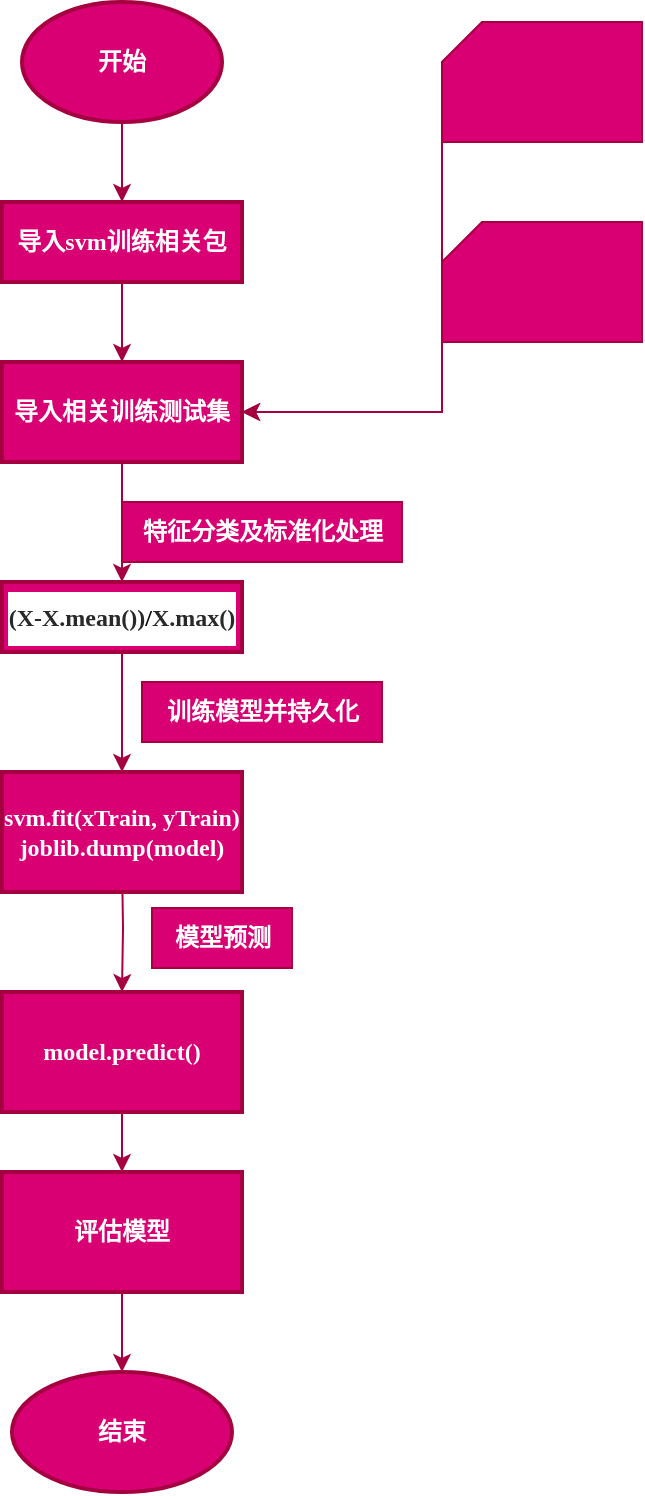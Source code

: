 <mxfile version="21.3.7" type="github">
  <diagram id="C5RBs43oDa-KdzZeNtuy" name="Page-1">
    <mxGraphModel dx="910" dy="547" grid="1" gridSize="10" guides="1" tooltips="1" connect="1" arrows="1" fold="1" page="1" pageScale="1" pageWidth="827" pageHeight="1169" math="0" shadow="0">
      <root>
        <mxCell id="WIyWlLk6GJQsqaUBKTNV-0" />
        <mxCell id="WIyWlLk6GJQsqaUBKTNV-1" parent="WIyWlLk6GJQsqaUBKTNV-0" />
        <mxCell id="Fd6dRY1V7zR3x4quJQAK-2" value="" style="edgeStyle=orthogonalEdgeStyle;rounded=0;orthogonalLoop=1;jettySize=auto;html=1;fillColor=#d80073;strokeColor=#A50040;verticalAlign=middle;fontStyle=1;fontFamily=Times New Roman;" parent="WIyWlLk6GJQsqaUBKTNV-1" source="Fd6dRY1V7zR3x4quJQAK-0" target="Fd6dRY1V7zR3x4quJQAK-1" edge="1">
          <mxGeometry relative="1" as="geometry" />
        </mxCell>
        <mxCell id="Fd6dRY1V7zR3x4quJQAK-0" value="开始" style="strokeWidth=2;html=1;shape=mxgraph.flowchart.start_1;whiteSpace=wrap;align=center;fillColor=#d80073;strokeColor=#A50040;fontColor=#ffffff;verticalAlign=middle;fontStyle=1;fontFamily=Times New Roman;" parent="WIyWlLk6GJQsqaUBKTNV-1" vertex="1">
          <mxGeometry x="330" y="140" width="100" height="60" as="geometry" />
        </mxCell>
        <mxCell id="Fd6dRY1V7zR3x4quJQAK-4" value="" style="edgeStyle=orthogonalEdgeStyle;rounded=0;orthogonalLoop=1;jettySize=auto;html=1;fillColor=#d80073;strokeColor=#A50040;verticalAlign=middle;fontStyle=1;fontFamily=Times New Roman;" parent="WIyWlLk6GJQsqaUBKTNV-1" source="Fd6dRY1V7zR3x4quJQAK-1" target="Fd6dRY1V7zR3x4quJQAK-3" edge="1">
          <mxGeometry relative="1" as="geometry" />
        </mxCell>
        <mxCell id="Fd6dRY1V7zR3x4quJQAK-1" value="导入svm训练相关包" style="whiteSpace=wrap;html=1;strokeWidth=2;fillColor=#d80073;strokeColor=#A50040;fontColor=#ffffff;verticalAlign=middle;fontStyle=1;fontFamily=Times New Roman;" parent="WIyWlLk6GJQsqaUBKTNV-1" vertex="1">
          <mxGeometry x="320" y="240" width="120" height="40" as="geometry" />
        </mxCell>
        <mxCell id="Fd6dRY1V7zR3x4quJQAK-12" value="" style="edgeStyle=orthogonalEdgeStyle;rounded=0;orthogonalLoop=1;jettySize=auto;html=1;fillColor=#d80073;strokeColor=#A50040;verticalAlign=middle;fontStyle=1;fontFamily=Times New Roman;" parent="WIyWlLk6GJQsqaUBKTNV-1" source="Fd6dRY1V7zR3x4quJQAK-3" target="Fd6dRY1V7zR3x4quJQAK-11" edge="1">
          <mxGeometry relative="1" as="geometry" />
        </mxCell>
        <mxCell id="Fd6dRY1V7zR3x4quJQAK-3" value="导入相关训练测试集" style="whiteSpace=wrap;html=1;strokeWidth=2;fillColor=#d80073;strokeColor=#A50040;fontColor=#ffffff;verticalAlign=middle;fontStyle=1;fontFamily=Times New Roman;" parent="WIyWlLk6GJQsqaUBKTNV-1" vertex="1">
          <mxGeometry x="320" y="320" width="120" height="50" as="geometry" />
        </mxCell>
        <mxCell id="Fd6dRY1V7zR3x4quJQAK-9" style="edgeStyle=orthogonalEdgeStyle;rounded=0;orthogonalLoop=1;jettySize=auto;html=1;exitX=0;exitY=1;exitDx=0;exitDy=0;exitPerimeter=0;entryX=1;entryY=0.5;entryDx=0;entryDy=0;fillColor=#d80073;strokeColor=#A50040;verticalAlign=middle;fontStyle=1;fontFamily=Times New Roman;" parent="WIyWlLk6GJQsqaUBKTNV-1" source="Fd6dRY1V7zR3x4quJQAK-5" target="Fd6dRY1V7zR3x4quJQAK-3" edge="1">
          <mxGeometry relative="1" as="geometry" />
        </mxCell>
        <mxCell id="Fd6dRY1V7zR3x4quJQAK-5" value="digits_training.csv" style="verticalLabelPosition=bottom;verticalAlign=middle;html=1;shape=card;whiteSpace=wrap;size=20;arcSize=12;fillColor=#d80073;strokeColor=#A50040;fontColor=#ffffff;fontStyle=1;fontFamily=Times New Roman;" parent="WIyWlLk6GJQsqaUBKTNV-1" vertex="1">
          <mxGeometry x="540" y="150" width="100" height="60" as="geometry" />
        </mxCell>
        <mxCell id="Fd6dRY1V7zR3x4quJQAK-10" style="edgeStyle=orthogonalEdgeStyle;rounded=0;orthogonalLoop=1;jettySize=auto;html=1;exitX=0;exitY=0;exitDx=0;exitDy=40;exitPerimeter=0;entryX=1;entryY=0.5;entryDx=0;entryDy=0;fillColor=#d80073;strokeColor=#A50040;verticalAlign=middle;fontStyle=1;fontFamily=Times New Roman;" parent="WIyWlLk6GJQsqaUBKTNV-1" source="Fd6dRY1V7zR3x4quJQAK-6" target="Fd6dRY1V7zR3x4quJQAK-3" edge="1">
          <mxGeometry relative="1" as="geometry">
            <Array as="points">
              <mxPoint x="540" y="345" />
            </Array>
          </mxGeometry>
        </mxCell>
        <mxCell id="Fd6dRY1V7zR3x4quJQAK-6" value="digits_testing.csv" style="verticalLabelPosition=bottom;verticalAlign=middle;html=1;shape=card;whiteSpace=wrap;size=20;arcSize=12;fillColor=#d80073;strokeColor=#A50040;fontColor=#ffffff;fontStyle=1;fontFamily=Times New Roman;" parent="WIyWlLk6GJQsqaUBKTNV-1" vertex="1">
          <mxGeometry x="540" y="250" width="100" height="60" as="geometry" />
        </mxCell>
        <mxCell id="Fd6dRY1V7zR3x4quJQAK-15" value="" style="edgeStyle=orthogonalEdgeStyle;rounded=0;orthogonalLoop=1;jettySize=auto;html=1;fillColor=#d80073;strokeColor=#A50040;verticalAlign=middle;fontStyle=1;fontFamily=Times New Roman;" parent="WIyWlLk6GJQsqaUBKTNV-1" source="Fd6dRY1V7zR3x4quJQAK-11" target="Fd6dRY1V7zR3x4quJQAK-14" edge="1">
          <mxGeometry relative="1" as="geometry" />
        </mxCell>
        <mxCell id="Fd6dRY1V7zR3x4quJQAK-11" value="&lt;div style=&quot;color: rgb(41, 41, 41); background-color: rgb(255, 255, 255); line-height: 27px;&quot;&gt;&lt;font style=&quot;font-size: 12px;&quot;&gt;(X-X.mean())&lt;span style=&quot;color: rgb(0, 0, 0);&quot;&gt;/&lt;/span&gt;X.max()&lt;/font&gt;&lt;/div&gt;" style="whiteSpace=wrap;html=1;strokeWidth=2;fillColor=#d80073;strokeColor=#A50040;fontColor=#ffffff;verticalAlign=middle;fontStyle=1;fontFamily=Times New Roman;" parent="WIyWlLk6GJQsqaUBKTNV-1" vertex="1">
          <mxGeometry x="320" y="430" width="120" height="35" as="geometry" />
        </mxCell>
        <mxCell id="Fd6dRY1V7zR3x4quJQAK-13" value="特征分类及标准化处理" style="text;html=1;align=center;verticalAlign=middle;resizable=0;points=[];autosize=1;strokeColor=#A50040;fillColor=#d80073;fontColor=#ffffff;fontStyle=1;fontFamily=Times New Roman;" parent="WIyWlLk6GJQsqaUBKTNV-1" vertex="1">
          <mxGeometry x="380" y="390" width="140" height="30" as="geometry" />
        </mxCell>
        <mxCell id="Fd6dRY1V7zR3x4quJQAK-18" value="" style="edgeStyle=orthogonalEdgeStyle;rounded=0;orthogonalLoop=1;jettySize=auto;html=1;fillColor=#d80073;strokeColor=#A50040;verticalAlign=middle;fontStyle=1;fontFamily=Times New Roman;" parent="WIyWlLk6GJQsqaUBKTNV-1" target="Fd6dRY1V7zR3x4quJQAK-17" edge="1">
          <mxGeometry relative="1" as="geometry">
            <mxPoint x="380" y="570" as="sourcePoint" />
          </mxGeometry>
        </mxCell>
        <mxCell id="Fd6dRY1V7zR3x4quJQAK-14" value="svm.fit(xTrain, yTrain)&lt;br&gt;joblib.dump(model)" style="whiteSpace=wrap;html=1;strokeWidth=2;fillColor=#d80073;strokeColor=#A50040;fontColor=#ffffff;verticalAlign=middle;fontStyle=1;fontFamily=Times New Roman;" parent="WIyWlLk6GJQsqaUBKTNV-1" vertex="1">
          <mxGeometry x="320" y="525" width="120" height="60" as="geometry" />
        </mxCell>
        <mxCell id="Fd6dRY1V7zR3x4quJQAK-16" value="训练模型并持久化" style="text;html=1;align=center;verticalAlign=middle;resizable=0;points=[];autosize=1;strokeColor=#A50040;fillColor=#d80073;fontColor=#ffffff;fontStyle=1;fontFamily=Times New Roman;" parent="WIyWlLk6GJQsqaUBKTNV-1" vertex="1">
          <mxGeometry x="390" y="480" width="120" height="30" as="geometry" />
        </mxCell>
        <mxCell id="Fd6dRY1V7zR3x4quJQAK-23" value="" style="edgeStyle=orthogonalEdgeStyle;rounded=0;orthogonalLoop=1;jettySize=auto;html=1;fillColor=#d80073;strokeColor=#A50040;verticalAlign=middle;fontStyle=1;fontFamily=Times New Roman;" parent="WIyWlLk6GJQsqaUBKTNV-1" source="Fd6dRY1V7zR3x4quJQAK-17" target="Fd6dRY1V7zR3x4quJQAK-22" edge="1">
          <mxGeometry relative="1" as="geometry" />
        </mxCell>
        <mxCell id="Fd6dRY1V7zR3x4quJQAK-17" value="model.predict()" style="whiteSpace=wrap;html=1;strokeWidth=2;fillColor=#d80073;strokeColor=#A50040;fontColor=#ffffff;verticalAlign=middle;fontStyle=1;fontFamily=Times New Roman;" parent="WIyWlLk6GJQsqaUBKTNV-1" vertex="1">
          <mxGeometry x="320" y="635" width="120" height="60" as="geometry" />
        </mxCell>
        <mxCell id="Fd6dRY1V7zR3x4quJQAK-19" value="模型预测" style="text;html=1;align=center;verticalAlign=middle;resizable=0;points=[];autosize=1;strokeColor=#A50040;fillColor=#d80073;fontColor=#ffffff;fontStyle=1;fontFamily=Times New Roman;" parent="WIyWlLk6GJQsqaUBKTNV-1" vertex="1">
          <mxGeometry x="395" y="593" width="70" height="30" as="geometry" />
        </mxCell>
        <mxCell id="Fd6dRY1V7zR3x4quJQAK-25" value="" style="edgeStyle=orthogonalEdgeStyle;rounded=0;orthogonalLoop=1;jettySize=auto;html=1;fillColor=#d80073;strokeColor=#A50040;verticalAlign=middle;fontStyle=1;fontFamily=Times New Roman;" parent="WIyWlLk6GJQsqaUBKTNV-1" source="Fd6dRY1V7zR3x4quJQAK-22" target="Fd6dRY1V7zR3x4quJQAK-24" edge="1">
          <mxGeometry relative="1" as="geometry" />
        </mxCell>
        <mxCell id="Fd6dRY1V7zR3x4quJQAK-22" value="评估模型" style="whiteSpace=wrap;html=1;strokeWidth=2;fillColor=#d80073;strokeColor=#A50040;fontColor=#ffffff;verticalAlign=middle;fontStyle=1;fontFamily=Times New Roman;" parent="WIyWlLk6GJQsqaUBKTNV-1" vertex="1">
          <mxGeometry x="320" y="725" width="120" height="60" as="geometry" />
        </mxCell>
        <mxCell id="Fd6dRY1V7zR3x4quJQAK-24" value="结束" style="ellipse;whiteSpace=wrap;html=1;strokeWidth=2;fillColor=#d80073;strokeColor=#A50040;fontColor=#ffffff;verticalAlign=middle;fontStyle=1;fontFamily=Times New Roman;" parent="WIyWlLk6GJQsqaUBKTNV-1" vertex="1">
          <mxGeometry x="325" y="825" width="110" height="60" as="geometry" />
        </mxCell>
      </root>
    </mxGraphModel>
  </diagram>
</mxfile>
